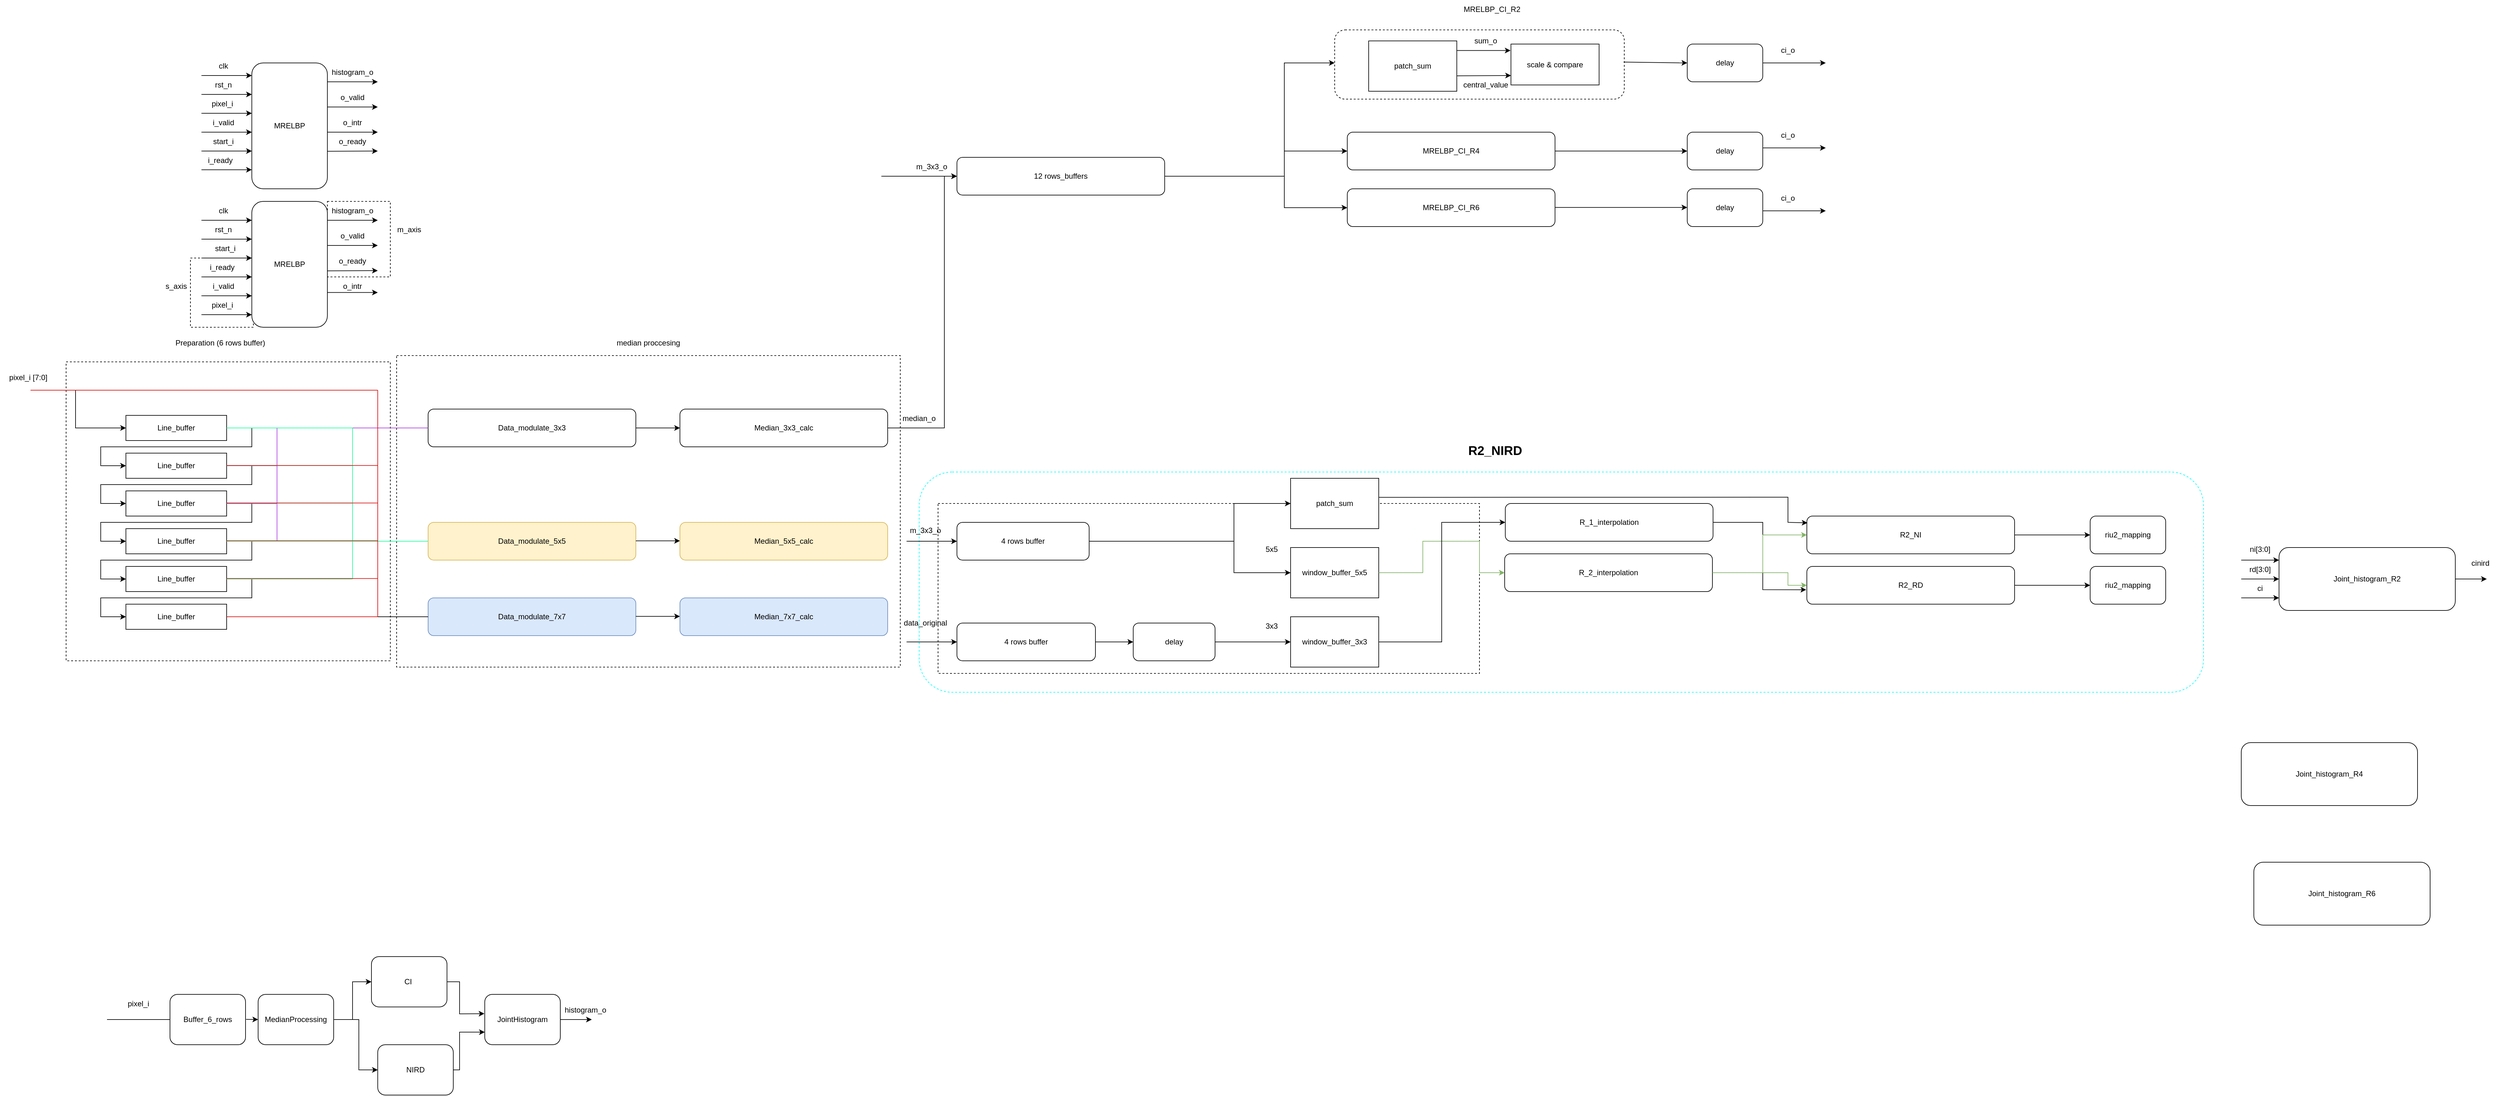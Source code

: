 <mxfile version="26.0.14">
  <diagram id="WNxnk0LURHfRbP0s7R7I" name="Page-1">
    <mxGraphModel dx="1018" dy="507" grid="1" gridSize="10" guides="1" tooltips="1" connect="1" arrows="1" fold="1" page="1" pageScale="1" pageWidth="850" pageHeight="1100" math="0" shadow="0">
      <root>
        <mxCell id="0" />
        <mxCell id="1" parent="0" />
        <mxCell id="BtKWA-indbW--M-xHnA8-30" value="" style="rounded=0;whiteSpace=wrap;html=1;dashed=1;" vertex="1" parent="1">
          <mxGeometry x="560" y="660" width="100" height="120" as="geometry" />
        </mxCell>
        <mxCell id="BtKWA-indbW--M-xHnA8-19" value="" style="rounded=0;whiteSpace=wrap;html=1;dashed=1;" vertex="1" parent="1">
          <mxGeometry x="342.5" y="750" width="100" height="110" as="geometry" />
        </mxCell>
        <mxCell id="EwlJPVRtXLIQgN6zOmv--22" value="" style="rounded=0;whiteSpace=wrap;html=1;dashed=1;" parent="1" vertex="1">
          <mxGeometry x="145" y="915" width="515" height="475" as="geometry" />
        </mxCell>
        <mxCell id="5PeDdalMylk2oU60ABK0-19" value="" style="rounded=1;whiteSpace=wrap;html=1;dashed=1;strokeColor=#00FFFF;" parent="1" vertex="1">
          <mxGeometry x="1500" y="1090" width="2040" height="350" as="geometry" />
        </mxCell>
        <mxCell id="5PeDdalMylk2oU60ABK0-16" value="" style="rounded=1;whiteSpace=wrap;html=1;dashed=1;" parent="1" vertex="1">
          <mxGeometry x="2160" y="387.5" width="460" height="110" as="geometry" />
        </mxCell>
        <mxCell id="bqpCy2kz2_XDA2Lxjg73-36" value="" style="rounded=0;whiteSpace=wrap;html=1;dashed=1;" parent="1" vertex="1">
          <mxGeometry x="1530" y="1140" width="860" height="270" as="geometry" />
        </mxCell>
        <mxCell id="xcWUs8alpo8-Jp0Hv6Uv-5" value="" style="rounded=0;whiteSpace=wrap;html=1;dashed=1;" parent="1" vertex="1">
          <mxGeometry x="670" y="905" width="800" height="495" as="geometry" />
        </mxCell>
        <mxCell id="GmcOGzXTu3tJZgcI8re--2" value="Line_buffer" style="rounded=0;whiteSpace=wrap;html=1;" parent="1" vertex="1">
          <mxGeometry x="240" y="1000" width="160" height="40" as="geometry" />
        </mxCell>
        <mxCell id="GmcOGzXTu3tJZgcI8re--3" value="Line_buffer" style="rounded=0;whiteSpace=wrap;html=1;" parent="1" vertex="1">
          <mxGeometry x="240" y="1060" width="160" height="40" as="geometry" />
        </mxCell>
        <mxCell id="GmcOGzXTu3tJZgcI8re--4" value="Line_buffer" style="rounded=0;whiteSpace=wrap;html=1;" parent="1" vertex="1">
          <mxGeometry x="240" y="1120" width="160" height="40" as="geometry" />
        </mxCell>
        <mxCell id="GmcOGzXTu3tJZgcI8re--5" value="Line_buffer" style="rounded=0;whiteSpace=wrap;html=1;" parent="1" vertex="1">
          <mxGeometry x="240" y="1180" width="160" height="40" as="geometry" />
        </mxCell>
        <mxCell id="GmcOGzXTu3tJZgcI8re--6" value="Line_buffer" style="rounded=0;whiteSpace=wrap;html=1;" parent="1" vertex="1">
          <mxGeometry x="240" y="1240" width="160" height="40" as="geometry" />
        </mxCell>
        <mxCell id="GmcOGzXTu3tJZgcI8re--7" value="Line_buffer" style="rounded=0;whiteSpace=wrap;html=1;" parent="1" vertex="1">
          <mxGeometry x="240" y="1300" width="160" height="40" as="geometry" />
        </mxCell>
        <mxCell id="GmcOGzXTu3tJZgcI8re--10" value="" style="endArrow=classic;html=1;rounded=0;entryX=0;entryY=0.5;entryDx=0;entryDy=0;" parent="1" target="GmcOGzXTu3tJZgcI8re--2" edge="1">
          <mxGeometry width="50" height="50" relative="1" as="geometry">
            <mxPoint x="160" y="960" as="sourcePoint" />
            <mxPoint x="220" y="990" as="targetPoint" />
            <Array as="points">
              <mxPoint x="160" y="1020" />
            </Array>
          </mxGeometry>
        </mxCell>
        <mxCell id="GmcOGzXTu3tJZgcI8re--11" value="" style="endArrow=classic;html=1;rounded=0;exitX=1;exitY=0.5;exitDx=0;exitDy=0;entryX=0;entryY=0.5;entryDx=0;entryDy=0;" parent="1" source="GmcOGzXTu3tJZgcI8re--2" target="GmcOGzXTu3tJZgcI8re--3" edge="1">
          <mxGeometry width="50" height="50" relative="1" as="geometry">
            <mxPoint x="400" y="1060" as="sourcePoint" />
            <mxPoint x="450" y="1010" as="targetPoint" />
            <Array as="points">
              <mxPoint x="440" y="1020" />
              <mxPoint x="440" y="1050" />
              <mxPoint x="200" y="1050" />
              <mxPoint x="200" y="1080" />
            </Array>
          </mxGeometry>
        </mxCell>
        <mxCell id="GmcOGzXTu3tJZgcI8re--12" value="" style="endArrow=classic;html=1;rounded=0;exitX=1;exitY=0.5;exitDx=0;exitDy=0;entryX=0;entryY=0.5;entryDx=0;entryDy=0;" parent="1" source="GmcOGzXTu3tJZgcI8re--3" target="GmcOGzXTu3tJZgcI8re--4" edge="1">
          <mxGeometry width="50" height="50" relative="1" as="geometry">
            <mxPoint x="400" y="1130" as="sourcePoint" />
            <mxPoint x="450" y="1080" as="targetPoint" />
            <Array as="points">
              <mxPoint x="440" y="1080" />
              <mxPoint x="440" y="1110" />
              <mxPoint x="200" y="1110" />
              <mxPoint x="200" y="1140" />
            </Array>
          </mxGeometry>
        </mxCell>
        <mxCell id="GmcOGzXTu3tJZgcI8re--13" value="" style="endArrow=classic;html=1;rounded=0;exitX=1;exitY=0.5;exitDx=0;exitDy=0;entryX=0;entryY=0.5;entryDx=0;entryDy=0;" parent="1" edge="1">
          <mxGeometry width="50" height="50" relative="1" as="geometry">
            <mxPoint x="400" y="1140" as="sourcePoint" />
            <mxPoint x="240" y="1200" as="targetPoint" />
            <Array as="points">
              <mxPoint x="440" y="1140" />
              <mxPoint x="440" y="1170" />
              <mxPoint x="200" y="1170" />
              <mxPoint x="200" y="1200" />
            </Array>
          </mxGeometry>
        </mxCell>
        <mxCell id="GmcOGzXTu3tJZgcI8re--14" value="" style="endArrow=classic;html=1;rounded=0;exitX=1;exitY=0.5;exitDx=0;exitDy=0;entryX=0;entryY=0.5;entryDx=0;entryDy=0;" parent="1" edge="1">
          <mxGeometry width="50" height="50" relative="1" as="geometry">
            <mxPoint x="400" y="1200" as="sourcePoint" />
            <mxPoint x="240" y="1260" as="targetPoint" />
            <Array as="points">
              <mxPoint x="440" y="1200" />
              <mxPoint x="440" y="1230" />
              <mxPoint x="200" y="1230" />
              <mxPoint x="200" y="1260" />
            </Array>
          </mxGeometry>
        </mxCell>
        <mxCell id="GmcOGzXTu3tJZgcI8re--15" value="" style="endArrow=classic;html=1;rounded=0;exitX=1;exitY=0.5;exitDx=0;exitDy=0;entryX=0;entryY=0.5;entryDx=0;entryDy=0;" parent="1" edge="1">
          <mxGeometry width="50" height="50" relative="1" as="geometry">
            <mxPoint x="400" y="1260" as="sourcePoint" />
            <mxPoint x="240" y="1320" as="targetPoint" />
            <Array as="points">
              <mxPoint x="440" y="1260" />
              <mxPoint x="440" y="1290" />
              <mxPoint x="200" y="1290" />
              <mxPoint x="200" y="1320" />
            </Array>
          </mxGeometry>
        </mxCell>
        <mxCell id="GmcOGzXTu3tJZgcI8re--18" value="Data_modulate_3x3" style="rounded=1;whiteSpace=wrap;html=1;" parent="1" vertex="1">
          <mxGeometry x="720" y="990" width="330" height="60" as="geometry" />
        </mxCell>
        <mxCell id="GmcOGzXTu3tJZgcI8re--19" value="Data_modulate_5x5" style="rounded=1;whiteSpace=wrap;html=1;fillColor=#fff2cc;strokeColor=#d6b656;" parent="1" vertex="1">
          <mxGeometry x="720" y="1170" width="330" height="60" as="geometry" />
        </mxCell>
        <mxCell id="GmcOGzXTu3tJZgcI8re--20" value="Data_modulate_7x7" style="rounded=1;whiteSpace=wrap;html=1;fillColor=#dae8fc;strokeColor=#6c8ebf;" parent="1" vertex="1">
          <mxGeometry x="720" y="1290" width="330" height="60" as="geometry" />
        </mxCell>
        <mxCell id="GmcOGzXTu3tJZgcI8re--43" value="" style="endArrow=none;html=1;rounded=0;entryX=0;entryY=0.5;entryDx=0;entryDy=0;exitX=1;exitY=0.5;exitDx=0;exitDy=0;fillColor=#f8cecc;strokeColor=light-dark(#ac3fde, #ededed);" parent="1" source="GmcOGzXTu3tJZgcI8re--5" target="GmcOGzXTu3tJZgcI8re--18" edge="1">
          <mxGeometry width="50" height="50" relative="1" as="geometry">
            <mxPoint x="660" y="1090" as="sourcePoint" />
            <mxPoint x="710" y="1040" as="targetPoint" />
            <Array as="points">
              <mxPoint x="480" y="1200" />
              <mxPoint x="480" y="1020" />
            </Array>
          </mxGeometry>
        </mxCell>
        <mxCell id="GmcOGzXTu3tJZgcI8re--44" value="" style="endArrow=none;html=1;rounded=0;entryX=0;entryY=0.5;entryDx=0;entryDy=0;fillColor=#f8cecc;strokeColor=light-dark(#ac3fde, #ededed);" parent="1" target="GmcOGzXTu3tJZgcI8re--18" edge="1">
          <mxGeometry width="50" height="50" relative="1" as="geometry">
            <mxPoint x="400" y="1080" as="sourcePoint" />
            <mxPoint x="580" y="1090" as="targetPoint" />
            <Array as="points">
              <mxPoint x="480" y="1080" />
              <mxPoint x="480" y="1020" />
            </Array>
          </mxGeometry>
        </mxCell>
        <mxCell id="GmcOGzXTu3tJZgcI8re--48" value="Preparation (6 rows buffer)" style="text;html=1;align=center;verticalAlign=middle;whiteSpace=wrap;rounded=0;" parent="1" vertex="1">
          <mxGeometry x="290" y="870" width="200" height="30" as="geometry" />
        </mxCell>
        <mxCell id="GmcOGzXTu3tJZgcI8re--49" value="" style="endArrow=classic;html=1;rounded=0;exitX=1;exitY=0.5;exitDx=0;exitDy=0;" parent="1" source="GmcOGzXTu3tJZgcI8re--18" edge="1">
          <mxGeometry width="50" height="50" relative="1" as="geometry">
            <mxPoint x="1130" y="1060" as="sourcePoint" />
            <mxPoint x="1120" y="1020" as="targetPoint" />
          </mxGeometry>
        </mxCell>
        <mxCell id="GmcOGzXTu3tJZgcI8re--53" value="" style="endArrow=classic;html=1;rounded=0;exitX=1;exitY=0.5;exitDx=0;exitDy=0;" parent="1" edge="1">
          <mxGeometry width="50" height="50" relative="1" as="geometry">
            <mxPoint x="1050" y="1199.41" as="sourcePoint" />
            <mxPoint x="1120" y="1199.41" as="targetPoint" />
          </mxGeometry>
        </mxCell>
        <mxCell id="GmcOGzXTu3tJZgcI8re--54" value="" style="endArrow=classic;html=1;rounded=0;exitX=1;exitY=0.5;exitDx=0;exitDy=0;" parent="1" edge="1">
          <mxGeometry width="50" height="50" relative="1" as="geometry">
            <mxPoint x="1050" y="1319.41" as="sourcePoint" />
            <mxPoint x="1120" y="1319.41" as="targetPoint" />
          </mxGeometry>
        </mxCell>
        <mxCell id="GmcOGzXTu3tJZgcI8re--56" value="Median_3x3_calc" style="rounded=1;whiteSpace=wrap;html=1;" parent="1" vertex="1">
          <mxGeometry x="1120" y="990" width="330" height="60" as="geometry" />
        </mxCell>
        <mxCell id="GmcOGzXTu3tJZgcI8re--57" value="Median_5x5_calc" style="rounded=1;whiteSpace=wrap;html=1;fillColor=#fff2cc;strokeColor=#d6b656;" parent="1" vertex="1">
          <mxGeometry x="1120" y="1170" width="330" height="60" as="geometry" />
        </mxCell>
        <mxCell id="GmcOGzXTu3tJZgcI8re--58" value="Median_7x7_calc" style="rounded=1;whiteSpace=wrap;html=1;fillColor=#dae8fc;strokeColor=#6c8ebf;" parent="1" vertex="1">
          <mxGeometry x="1120" y="1290" width="330" height="60" as="geometry" />
        </mxCell>
        <mxCell id="GmcOGzXTu3tJZgcI8re--84" value="median_o" style="text;html=1;align=center;verticalAlign=middle;whiteSpace=wrap;rounded=0;" parent="1" vertex="1">
          <mxGeometry x="1470" y="990" width="60" height="30" as="geometry" />
        </mxCell>
        <mxCell id="xcWUs8alpo8-Jp0Hv6Uv-1" value="4 rows buffer" style="rounded=1;whiteSpace=wrap;html=1;" parent="1" vertex="1">
          <mxGeometry x="1560" y="1170" width="210" height="60" as="geometry" />
        </mxCell>
        <mxCell id="xcWUs8alpo8-Jp0Hv6Uv-7" value="median proccesing" style="text;html=1;align=center;verticalAlign=middle;whiteSpace=wrap;rounded=0;" parent="1" vertex="1">
          <mxGeometry x="970" y="870" width="200" height="30" as="geometry" />
        </mxCell>
        <mxCell id="cKaFTFPh17Z6DULblfAX-4" value="12 rows_buffers" style="rounded=1;whiteSpace=wrap;html=1;" parent="1" vertex="1">
          <mxGeometry x="1560" y="590" width="330" height="60" as="geometry" />
        </mxCell>
        <mxCell id="cKaFTFPh17Z6DULblfAX-6" value="" style="endArrow=classic;html=1;rounded=0;exitX=1;exitY=0.5;exitDx=0;exitDy=0;entryX=0;entryY=0.5;entryDx=0;entryDy=0;" parent="1" source="GmcOGzXTu3tJZgcI8re--56" target="cKaFTFPh17Z6DULblfAX-4" edge="1">
          <mxGeometry width="50" height="50" relative="1" as="geometry">
            <mxPoint x="1650" y="1070" as="sourcePoint" />
            <mxPoint x="1540" y="620" as="targetPoint" />
            <Array as="points">
              <mxPoint x="1540" y="1020" />
              <mxPoint x="1540" y="940" />
              <mxPoint x="1540" y="620" />
            </Array>
          </mxGeometry>
        </mxCell>
        <mxCell id="cKaFTFPh17Z6DULblfAX-10" value="MRELBP_CI_R4" style="rounded=1;whiteSpace=wrap;html=1;" parent="1" vertex="1">
          <mxGeometry x="2180" y="550" width="330" height="60" as="geometry" />
        </mxCell>
        <mxCell id="cKaFTFPh17Z6DULblfAX-11" value="MRELBP_CI_R6" style="rounded=1;whiteSpace=wrap;html=1;" parent="1" vertex="1">
          <mxGeometry x="2180" y="640" width="330" height="60" as="geometry" />
        </mxCell>
        <mxCell id="oXViZq4bpHaVGdFtksc9-5" value="pixel_i [7:0]" style="text;html=1;align=center;verticalAlign=middle;whiteSpace=wrap;rounded=0;" parent="1" vertex="1">
          <mxGeometry x="40" y="925" width="90" height="30" as="geometry" />
        </mxCell>
        <mxCell id="oXViZq4bpHaVGdFtksc9-35" value="" style="endArrow=classic;html=1;rounded=0;exitX=1;exitY=0.5;exitDx=0;exitDy=0;entryX=0;entryY=0.5;entryDx=0;entryDy=0;" parent="1" source="xcWUs8alpo8-Jp0Hv6Uv-1" target="ZLRa4HKCprrnMZRO4Hse-8" edge="1">
          <mxGeometry width="50" height="50" relative="1" as="geometry">
            <mxPoint x="2260" y="1140" as="sourcePoint" />
            <mxPoint x="2021" y="1200" as="targetPoint" />
            <Array as="points">
              <mxPoint x="2000" y="1200" />
              <mxPoint x="2000" y="1140" />
            </Array>
          </mxGeometry>
        </mxCell>
        <mxCell id="oXViZq4bpHaVGdFtksc9-40" value="R_1_interpolation" style="rounded=1;whiteSpace=wrap;html=1;" parent="1" vertex="1">
          <mxGeometry x="2431" y="1140" width="330" height="60" as="geometry" />
        </mxCell>
        <mxCell id="oXViZq4bpHaVGdFtksc9-41" value="R_2_interpolation" style="rounded=1;whiteSpace=wrap;html=1;" parent="1" vertex="1">
          <mxGeometry x="2430" y="1220" width="330" height="60" as="geometry" />
        </mxCell>
        <mxCell id="oXViZq4bpHaVGdFtksc9-43" value="" style="endArrow=classic;html=1;rounded=0;entryX=0;entryY=0.5;entryDx=0;entryDy=0;fillColor=#d5e8d4;strokeColor=#82b366;" parent="1" target="oXViZq4bpHaVGdFtksc9-41" edge="1">
          <mxGeometry width="50" height="50" relative="1" as="geometry">
            <mxPoint x="2350" y="1200" as="sourcePoint" />
            <mxPoint x="2420" y="1170" as="targetPoint" />
            <Array as="points">
              <mxPoint x="2390" y="1200" />
              <mxPoint x="2390" y="1250" />
            </Array>
          </mxGeometry>
        </mxCell>
        <mxCell id="oXViZq4bpHaVGdFtksc9-57" value="R2_NI" style="rounded=1;whiteSpace=wrap;html=1;" parent="1" vertex="1">
          <mxGeometry x="2910" y="1160" width="330" height="60" as="geometry" />
        </mxCell>
        <mxCell id="oXViZq4bpHaVGdFtksc9-59" value="R2_RD" style="rounded=1;whiteSpace=wrap;html=1;" parent="1" vertex="1">
          <mxGeometry x="2910" y="1240" width="330" height="60" as="geometry" />
        </mxCell>
        <mxCell id="oXViZq4bpHaVGdFtksc9-60" value="" style="endArrow=classic;html=1;rounded=0;entryX=-0.003;entryY=0.618;entryDx=0;entryDy=0;exitX=1;exitY=0.5;exitDx=0;exitDy=0;entryPerimeter=0;" parent="1" source="oXViZq4bpHaVGdFtksc9-40" target="oXViZq4bpHaVGdFtksc9-59" edge="1">
          <mxGeometry width="50" height="50" relative="1" as="geometry">
            <mxPoint x="2720" y="1270" as="sourcePoint" />
            <mxPoint x="2770" y="1220" as="targetPoint" />
            <Array as="points">
              <mxPoint x="2840" y="1170" />
              <mxPoint x="2840" y="1277" />
            </Array>
          </mxGeometry>
        </mxCell>
        <mxCell id="oXViZq4bpHaVGdFtksc9-61" value="" style="endArrow=classic;html=1;rounded=0;exitX=1;exitY=0.5;exitDx=0;exitDy=0;entryX=0;entryY=0.5;entryDx=0;entryDy=0;fillColor=#d5e8d4;strokeColor=#82b366;" parent="1" source="oXViZq4bpHaVGdFtksc9-41" target="oXViZq4bpHaVGdFtksc9-57" edge="1">
          <mxGeometry width="50" height="50" relative="1" as="geometry">
            <mxPoint x="2820" y="1250" as="sourcePoint" />
            <mxPoint x="2870" y="1200" as="targetPoint" />
            <Array as="points">
              <mxPoint x="2840" y="1250" />
              <mxPoint x="2840" y="1190" />
            </Array>
          </mxGeometry>
        </mxCell>
        <mxCell id="oXViZq4bpHaVGdFtksc9-62" value="" style="endArrow=classic;html=1;rounded=0;exitX=1;exitY=0.5;exitDx=0;exitDy=0;entryX=0;entryY=0.5;entryDx=0;entryDy=0;fillColor=#d5e8d4;strokeColor=#82b366;" parent="1" source="oXViZq4bpHaVGdFtksc9-41" target="oXViZq4bpHaVGdFtksc9-59" edge="1">
          <mxGeometry width="50" height="50" relative="1" as="geometry">
            <mxPoint x="2770" y="1270" as="sourcePoint" />
            <mxPoint x="2820" y="1220" as="targetPoint" />
            <Array as="points">
              <mxPoint x="2880" y="1250" />
              <mxPoint x="2880" y="1270" />
            </Array>
          </mxGeometry>
        </mxCell>
        <mxCell id="rOETTQN8WzMRFd6ri6b8-1" value="MRELBP" style="rounded=1;whiteSpace=wrap;html=1;" parent="1" vertex="1">
          <mxGeometry x="440" y="440" width="120" height="200" as="geometry" />
        </mxCell>
        <mxCell id="rOETTQN8WzMRFd6ri6b8-2" value="" style="endArrow=classic;html=1;rounded=0;" parent="1" edge="1">
          <mxGeometry width="50" height="50" relative="1" as="geometry">
            <mxPoint x="360" y="460" as="sourcePoint" />
            <mxPoint x="440" y="460" as="targetPoint" />
          </mxGeometry>
        </mxCell>
        <mxCell id="rOETTQN8WzMRFd6ri6b8-4" value="clk" style="text;html=1;align=center;verticalAlign=middle;whiteSpace=wrap;rounded=0;" parent="1" vertex="1">
          <mxGeometry x="365" y="430" width="60" height="30" as="geometry" />
        </mxCell>
        <mxCell id="rOETTQN8WzMRFd6ri6b8-5" value="" style="endArrow=classic;html=1;rounded=0;entryX=0.004;entryY=0.172;entryDx=0;entryDy=0;entryPerimeter=0;" parent="1" edge="1">
          <mxGeometry width="50" height="50" relative="1" as="geometry">
            <mxPoint x="360" y="490" as="sourcePoint" />
            <mxPoint x="440" y="490" as="targetPoint" />
          </mxGeometry>
        </mxCell>
        <mxCell id="rOETTQN8WzMRFd6ri6b8-6" value="rst_n" style="text;html=1;align=center;verticalAlign=middle;whiteSpace=wrap;rounded=0;" parent="1" vertex="1">
          <mxGeometry x="365" y="460" width="60" height="30" as="geometry" />
        </mxCell>
        <mxCell id="rOETTQN8WzMRFd6ri6b8-8" value="" style="endArrow=classic;html=1;rounded=0;entryX=0.004;entryY=0.172;entryDx=0;entryDy=0;entryPerimeter=0;" parent="1" edge="1">
          <mxGeometry width="50" height="50" relative="1" as="geometry">
            <mxPoint x="360" y="520" as="sourcePoint" />
            <mxPoint x="440" y="520" as="targetPoint" />
          </mxGeometry>
        </mxCell>
        <mxCell id="rOETTQN8WzMRFd6ri6b8-9" value="pixel_i&amp;nbsp;" style="text;html=1;align=center;verticalAlign=middle;whiteSpace=wrap;rounded=0;" parent="1" vertex="1">
          <mxGeometry x="365" y="490" width="60" height="30" as="geometry" />
        </mxCell>
        <mxCell id="rOETTQN8WzMRFd6ri6b8-10" value="" style="endArrow=classic;html=1;rounded=0;entryX=0.004;entryY=0.172;entryDx=0;entryDy=0;entryPerimeter=0;" parent="1" edge="1">
          <mxGeometry width="50" height="50" relative="1" as="geometry">
            <mxPoint x="360" y="550" as="sourcePoint" />
            <mxPoint x="440" y="550" as="targetPoint" />
          </mxGeometry>
        </mxCell>
        <mxCell id="rOETTQN8WzMRFd6ri6b8-11" value="i_valid" style="text;html=1;align=center;verticalAlign=middle;whiteSpace=wrap;rounded=0;" parent="1" vertex="1">
          <mxGeometry x="365" y="520" width="60" height="30" as="geometry" />
        </mxCell>
        <mxCell id="rOETTQN8WzMRFd6ri6b8-12" value="" style="endArrow=classic;html=1;rounded=0;" parent="1" edge="1">
          <mxGeometry width="50" height="50" relative="1" as="geometry">
            <mxPoint x="560" y="470" as="sourcePoint" />
            <mxPoint x="640" y="470" as="targetPoint" />
          </mxGeometry>
        </mxCell>
        <mxCell id="rOETTQN8WzMRFd6ri6b8-14" value="" style="endArrow=classic;html=1;rounded=0;entryX=0.004;entryY=0.172;entryDx=0;entryDy=0;entryPerimeter=0;" parent="1" edge="1">
          <mxGeometry width="50" height="50" relative="1" as="geometry">
            <mxPoint x="560" y="510" as="sourcePoint" />
            <mxPoint x="640" y="510" as="targetPoint" />
          </mxGeometry>
        </mxCell>
        <mxCell id="rOETTQN8WzMRFd6ri6b8-16" value="" style="endArrow=classic;html=1;rounded=0;entryX=0.004;entryY=0.172;entryDx=0;entryDy=0;entryPerimeter=0;" parent="1" edge="1">
          <mxGeometry width="50" height="50" relative="1" as="geometry">
            <mxPoint x="560" y="550" as="sourcePoint" />
            <mxPoint x="640" y="550" as="targetPoint" />
          </mxGeometry>
        </mxCell>
        <mxCell id="ZLRa4HKCprrnMZRO4Hse-2" value="patch_sum" style="rounded=0;whiteSpace=wrap;html=1;" parent="1" vertex="1">
          <mxGeometry x="2214" y="405" width="140" height="80" as="geometry" />
        </mxCell>
        <mxCell id="ZLRa4HKCprrnMZRO4Hse-7" value="MRELBP_CI_R2" style="text;html=1;align=center;verticalAlign=middle;whiteSpace=wrap;rounded=0;" parent="1" vertex="1">
          <mxGeometry x="2380" y="340" width="60" height="30" as="geometry" />
        </mxCell>
        <mxCell id="ZLRa4HKCprrnMZRO4Hse-8" value="patch_sum" style="rounded=0;whiteSpace=wrap;html=1;" parent="1" vertex="1">
          <mxGeometry x="2090" y="1100" width="140" height="80" as="geometry" />
        </mxCell>
        <mxCell id="ZLRa4HKCprrnMZRO4Hse-10" value="window_buffer_5x5" style="rounded=0;whiteSpace=wrap;html=1;" parent="1" vertex="1">
          <mxGeometry x="2090" y="1210" width="140" height="80" as="geometry" />
        </mxCell>
        <mxCell id="ZLRa4HKCprrnMZRO4Hse-11" value="" style="endArrow=classic;html=1;rounded=0;exitX=1;exitY=0.5;exitDx=0;exitDy=0;entryX=0;entryY=0.5;entryDx=0;entryDy=0;" parent="1" source="xcWUs8alpo8-Jp0Hv6Uv-1" target="ZLRa4HKCprrnMZRO4Hse-10" edge="1">
          <mxGeometry width="50" height="50" relative="1" as="geometry">
            <mxPoint x="2360" y="1090" as="sourcePoint" />
            <mxPoint x="2410" y="1040" as="targetPoint" />
            <Array as="points">
              <mxPoint x="2000" y="1200" />
              <mxPoint x="2000" y="1250" />
            </Array>
          </mxGeometry>
        </mxCell>
        <mxCell id="ZLRa4HKCprrnMZRO4Hse-14" value="" style="endArrow=none;html=1;rounded=0;exitX=1;exitY=0.5;exitDx=0;exitDy=0;fillColor=#d5e8d4;strokeColor=#82b366;" parent="1" source="ZLRa4HKCprrnMZRO4Hse-10" edge="1">
          <mxGeometry width="50" height="50" relative="1" as="geometry">
            <mxPoint x="2360" y="1090" as="sourcePoint" />
            <mxPoint x="2350" y="1200" as="targetPoint" />
            <Array as="points">
              <mxPoint x="2300" y="1250" />
              <mxPoint x="2300" y="1200" />
            </Array>
          </mxGeometry>
        </mxCell>
        <mxCell id="ZLRa4HKCprrnMZRO4Hse-15" value="5x5" style="text;html=1;align=center;verticalAlign=middle;whiteSpace=wrap;rounded=0;" parent="1" vertex="1">
          <mxGeometry x="2030" y="1197.5" width="60" height="30" as="geometry" />
        </mxCell>
        <mxCell id="ZLRa4HKCprrnMZRO4Hse-19" value="" style="endArrow=classic;html=1;rounded=0;exitX=1.004;exitY=0.378;exitDx=0;exitDy=0;entryX=0.003;entryY=0.18;entryDx=0;entryDy=0;entryPerimeter=0;exitPerimeter=0;" parent="1" source="ZLRa4HKCprrnMZRO4Hse-8" target="oXViZq4bpHaVGdFtksc9-57" edge="1">
          <mxGeometry width="50" height="50" relative="1" as="geometry">
            <mxPoint x="2240" y="1170" as="sourcePoint" />
            <mxPoint x="2290" y="1120" as="targetPoint" />
            <Array as="points">
              <mxPoint x="2880" y="1130" />
              <mxPoint x="2880" y="1170" />
            </Array>
          </mxGeometry>
        </mxCell>
        <mxCell id="TUOsZl-QKD-2IEsBlg0L-3" value="4 rows buffer" style="rounded=1;whiteSpace=wrap;html=1;" parent="1" vertex="1">
          <mxGeometry x="1560" y="1330" width="220" height="60" as="geometry" />
        </mxCell>
        <mxCell id="TUOsZl-QKD-2IEsBlg0L-4" value="delay" style="rounded=1;whiteSpace=wrap;html=1;" parent="1" vertex="1">
          <mxGeometry x="1840" y="1330" width="130" height="60" as="geometry" />
        </mxCell>
        <mxCell id="TUOsZl-QKD-2IEsBlg0L-5" value="" style="endArrow=classic;html=1;rounded=0;entryX=0;entryY=0.5;entryDx=0;entryDy=0;exitX=1;exitY=0.5;exitDx=0;exitDy=0;" parent="1" source="TUOsZl-QKD-2IEsBlg0L-3" target="TUOsZl-QKD-2IEsBlg0L-4" edge="1">
          <mxGeometry width="50" height="50" relative="1" as="geometry">
            <mxPoint x="1780" y="1410" as="sourcePoint" />
            <mxPoint x="1830" y="1360" as="targetPoint" />
          </mxGeometry>
        </mxCell>
        <mxCell id="TUOsZl-QKD-2IEsBlg0L-6" value="window_buffer_3x3" style="rounded=0;whiteSpace=wrap;html=1;" parent="1" vertex="1">
          <mxGeometry x="2090" y="1320" width="140" height="80" as="geometry" />
        </mxCell>
        <mxCell id="TUOsZl-QKD-2IEsBlg0L-7" value="" style="endArrow=classic;html=1;rounded=0;exitX=1;exitY=0.5;exitDx=0;exitDy=0;entryX=0;entryY=0.5;entryDx=0;entryDy=0;" parent="1" source="TUOsZl-QKD-2IEsBlg0L-4" target="TUOsZl-QKD-2IEsBlg0L-6" edge="1">
          <mxGeometry width="50" height="50" relative="1" as="geometry">
            <mxPoint x="1970" y="1425" as="sourcePoint" />
            <mxPoint x="2020" y="1375" as="targetPoint" />
          </mxGeometry>
        </mxCell>
        <mxCell id="TUOsZl-QKD-2IEsBlg0L-8" value="" style="endArrow=classic;html=1;rounded=0;exitX=1;exitY=0.5;exitDx=0;exitDy=0;entryX=0;entryY=0.5;entryDx=0;entryDy=0;" parent="1" source="TUOsZl-QKD-2IEsBlg0L-6" target="oXViZq4bpHaVGdFtksc9-40" edge="1">
          <mxGeometry width="50" height="50" relative="1" as="geometry">
            <mxPoint x="2290" y="1385" as="sourcePoint" />
            <mxPoint x="2340" y="1335" as="targetPoint" />
            <Array as="points">
              <mxPoint x="2330" y="1360" />
              <mxPoint x="2330" y="1170" />
            </Array>
          </mxGeometry>
        </mxCell>
        <mxCell id="bqpCy2kz2_XDA2Lxjg73-1" value="3x3" style="text;html=1;align=center;verticalAlign=middle;whiteSpace=wrap;rounded=0;" parent="1" vertex="1">
          <mxGeometry x="2030" y="1320" width="60" height="30" as="geometry" />
        </mxCell>
        <mxCell id="oYHVJnOS4saPGdLuuCbE-1" value="Joint_histogram_R2" style="rounded=1;whiteSpace=wrap;html=1;" parent="1" vertex="1">
          <mxGeometry x="3660" y="1210" width="280" height="100" as="geometry" />
        </mxCell>
        <mxCell id="oYHVJnOS4saPGdLuuCbE-5" value="Joint_histogram_R4" style="rounded=1;whiteSpace=wrap;html=1;" parent="1" vertex="1">
          <mxGeometry x="3600" y="1520" width="280" height="100" as="geometry" />
        </mxCell>
        <mxCell id="oYHVJnOS4saPGdLuuCbE-6" value="Joint_histogram_R6" style="rounded=1;whiteSpace=wrap;html=1;" parent="1" vertex="1">
          <mxGeometry x="3620" y="1710" width="280" height="100" as="geometry" />
        </mxCell>
        <mxCell id="oYHVJnOS4saPGdLuuCbE-8" value="riu2_mapping" style="rounded=1;whiteSpace=wrap;html=1;" parent="1" vertex="1">
          <mxGeometry x="3360" y="1160" width="120" height="60" as="geometry" />
        </mxCell>
        <mxCell id="oYHVJnOS4saPGdLuuCbE-9" value="" style="endArrow=classic;html=1;rounded=0;exitX=1;exitY=0.5;exitDx=0;exitDy=0;entryX=0;entryY=0.5;entryDx=0;entryDy=0;" parent="1" source="oXViZq4bpHaVGdFtksc9-57" target="oYHVJnOS4saPGdLuuCbE-8" edge="1">
          <mxGeometry width="50" height="50" relative="1" as="geometry">
            <mxPoint x="3560" y="1200" as="sourcePoint" />
            <mxPoint x="3610" y="1150" as="targetPoint" />
          </mxGeometry>
        </mxCell>
        <mxCell id="oYHVJnOS4saPGdLuuCbE-10" value="riu2_mapping" style="rounded=1;whiteSpace=wrap;html=1;" parent="1" vertex="1">
          <mxGeometry x="3360" y="1240" width="120" height="60" as="geometry" />
        </mxCell>
        <mxCell id="oYHVJnOS4saPGdLuuCbE-11" value="" style="endArrow=classic;html=1;rounded=0;exitX=1;exitY=0.5;exitDx=0;exitDy=0;" parent="1" source="oXViZq4bpHaVGdFtksc9-59" target="oYHVJnOS4saPGdLuuCbE-10" edge="1">
          <mxGeometry width="50" height="50" relative="1" as="geometry">
            <mxPoint x="3560" y="1200" as="sourcePoint" />
            <mxPoint x="3610" y="1150" as="targetPoint" />
          </mxGeometry>
        </mxCell>
        <mxCell id="oYHVJnOS4saPGdLuuCbE-12" value="" style="endArrow=classic;html=1;rounded=0;exitX=1;exitY=0.5;exitDx=0;exitDy=0;" parent="1" source="oYHVJnOS4saPGdLuuCbE-1" edge="1">
          <mxGeometry width="50" height="50" relative="1" as="geometry">
            <mxPoint x="4190" y="895" as="sourcePoint" />
            <mxPoint x="3990" y="1260" as="targetPoint" />
          </mxGeometry>
        </mxCell>
        <mxCell id="oYHVJnOS4saPGdLuuCbE-13" value="cinird" style="text;html=1;align=center;verticalAlign=middle;whiteSpace=wrap;rounded=0;" parent="1" vertex="1">
          <mxGeometry x="3950" y="1220" width="60" height="30" as="geometry" />
        </mxCell>
        <mxCell id="5PeDdalMylk2oU60ABK0-1" value="histogram_o" style="text;html=1;align=center;verticalAlign=middle;whiteSpace=wrap;rounded=0;" parent="1" vertex="1">
          <mxGeometry x="570" y="440" width="60" height="30" as="geometry" />
        </mxCell>
        <mxCell id="5PeDdalMylk2oU60ABK0-4" value="o_valid" style="text;html=1;align=center;verticalAlign=middle;whiteSpace=wrap;rounded=0;" parent="1" vertex="1">
          <mxGeometry x="570" y="480" width="60" height="30" as="geometry" />
        </mxCell>
        <mxCell id="5PeDdalMylk2oU60ABK0-5" value="o_intr" style="text;html=1;align=center;verticalAlign=middle;whiteSpace=wrap;rounded=0;" parent="1" vertex="1">
          <mxGeometry x="570" y="520" width="60" height="30" as="geometry" />
        </mxCell>
        <mxCell id="5PeDdalMylk2oU60ABK0-7" value="" style="endArrow=classic;html=1;rounded=0;exitX=1;exitY=0.5;exitDx=0;exitDy=0;entryX=0;entryY=0.477;entryDx=0;entryDy=0;entryPerimeter=0;" parent="1" source="cKaFTFPh17Z6DULblfAX-4" target="5PeDdalMylk2oU60ABK0-16" edge="1">
          <mxGeometry width="50" height="50" relative="1" as="geometry">
            <mxPoint x="2050" y="670" as="sourcePoint" />
            <mxPoint x="2360" y="450" as="targetPoint" />
            <Array as="points">
              <mxPoint x="2080" y="620" />
              <mxPoint x="2080" y="440" />
            </Array>
          </mxGeometry>
        </mxCell>
        <mxCell id="5PeDdalMylk2oU60ABK0-10" value="" style="endArrow=classic;html=1;rounded=0;entryX=-0.005;entryY=0.158;entryDx=0;entryDy=0;exitX=0.996;exitY=0.19;exitDx=0;exitDy=0;exitPerimeter=0;entryPerimeter=0;" parent="1" source="ZLRa4HKCprrnMZRO4Hse-2" target="5PeDdalMylk2oU60ABK0-14" edge="1">
          <mxGeometry width="50" height="50" relative="1" as="geometry">
            <mxPoint x="2360" y="420" as="sourcePoint" />
            <mxPoint x="2390" y="420" as="targetPoint" />
          </mxGeometry>
        </mxCell>
        <mxCell id="5PeDdalMylk2oU60ABK0-12" value="" style="endArrow=classic;html=1;rounded=0;exitX=0.999;exitY=0.693;exitDx=0;exitDy=0;exitPerimeter=0;" parent="1" source="ZLRa4HKCprrnMZRO4Hse-2" edge="1">
          <mxGeometry width="50" height="50" relative="1" as="geometry">
            <mxPoint x="2354" y="460" as="sourcePoint" />
            <mxPoint x="2440" y="460" as="targetPoint" />
          </mxGeometry>
        </mxCell>
        <mxCell id="5PeDdalMylk2oU60ABK0-13" value="central_value" style="text;html=1;align=center;verticalAlign=middle;whiteSpace=wrap;rounded=0;" parent="1" vertex="1">
          <mxGeometry x="2370" y="460" width="60" height="30" as="geometry" />
        </mxCell>
        <mxCell id="5PeDdalMylk2oU60ABK0-14" value="scale &amp;amp; compare" style="rounded=0;whiteSpace=wrap;html=1;" parent="1" vertex="1">
          <mxGeometry x="2440" y="410" width="140" height="65" as="geometry" />
        </mxCell>
        <mxCell id="5PeDdalMylk2oU60ABK0-15" value="sum_o" style="text;html=1;align=center;verticalAlign=middle;whiteSpace=wrap;rounded=0;" parent="1" vertex="1">
          <mxGeometry x="2370" y="390" width="60" height="30" as="geometry" />
        </mxCell>
        <mxCell id="5PeDdalMylk2oU60ABK0-17" value="" style="endArrow=classic;html=1;rounded=0;exitX=1;exitY=0.5;exitDx=0;exitDy=0;entryX=0;entryY=0.5;entryDx=0;entryDy=0;" parent="1" source="cKaFTFPh17Z6DULblfAX-4" target="cKaFTFPh17Z6DULblfAX-10" edge="1">
          <mxGeometry width="50" height="50" relative="1" as="geometry">
            <mxPoint x="2220" y="680" as="sourcePoint" />
            <mxPoint x="2270" y="630" as="targetPoint" />
            <Array as="points">
              <mxPoint x="2080" y="620" />
              <mxPoint x="2080" y="580" />
            </Array>
          </mxGeometry>
        </mxCell>
        <mxCell id="5PeDdalMylk2oU60ABK0-18" value="" style="endArrow=classic;html=1;rounded=0;exitX=1;exitY=0.5;exitDx=0;exitDy=0;entryX=0;entryY=0.5;entryDx=0;entryDy=0;" parent="1" source="cKaFTFPh17Z6DULblfAX-4" target="cKaFTFPh17Z6DULblfAX-11" edge="1">
          <mxGeometry width="50" height="50" relative="1" as="geometry">
            <mxPoint x="2220" y="680" as="sourcePoint" />
            <mxPoint x="2270" y="630" as="targetPoint" />
            <Array as="points">
              <mxPoint x="2080" y="620" />
              <mxPoint x="2080" y="670" />
            </Array>
          </mxGeometry>
        </mxCell>
        <mxCell id="5PeDdalMylk2oU60ABK0-21" value="&lt;font style=&quot;font-size: 20px;&quot;&gt;R2_NIRD&lt;/font&gt;" style="text;html=1;align=center;verticalAlign=middle;whiteSpace=wrap;rounded=0;fontStyle=1" parent="1" vertex="1">
          <mxGeometry x="2180" y="1040" width="470" height="30" as="geometry" />
        </mxCell>
        <mxCell id="5PeDdalMylk2oU60ABK0-24" value="" style="endArrow=classic;html=1;rounded=0;entryX=0;entryY=0.5;entryDx=0;entryDy=0;" parent="1" target="oYHVJnOS4saPGdLuuCbE-1" edge="1">
          <mxGeometry width="50" height="50" relative="1" as="geometry">
            <mxPoint x="3600" y="1260" as="sourcePoint" />
            <mxPoint x="3670" y="1320" as="targetPoint" />
          </mxGeometry>
        </mxCell>
        <mxCell id="5PeDdalMylk2oU60ABK0-25" value="" style="endArrow=classic;html=1;rounded=0;" parent="1" edge="1">
          <mxGeometry width="50" height="50" relative="1" as="geometry">
            <mxPoint x="210" y="1960" as="sourcePoint" />
            <mxPoint x="320" y="1960" as="targetPoint" />
          </mxGeometry>
        </mxCell>
        <mxCell id="5PeDdalMylk2oU60ABK0-26" value="pixel_i" style="text;html=1;align=center;verticalAlign=middle;whiteSpace=wrap;rounded=0;" parent="1" vertex="1">
          <mxGeometry x="230" y="1920" width="60" height="30" as="geometry" />
        </mxCell>
        <mxCell id="5PeDdalMylk2oU60ABK0-28" value="" style="endArrow=classic;html=1;rounded=0;exitX=1.008;exitY=0.452;exitDx=0;exitDy=0;exitPerimeter=0;" parent="1" edge="1">
          <mxGeometry width="50" height="50" relative="1" as="geometry">
            <mxPoint x="430.88" y="1959.72" as="sourcePoint" />
            <mxPoint x="450" y="1960" as="targetPoint" />
          </mxGeometry>
        </mxCell>
        <mxCell id="5PeDdalMylk2oU60ABK0-30" value="Buffer_6_rows" style="rounded=1;whiteSpace=wrap;html=1;" parent="1" vertex="1">
          <mxGeometry x="310" y="1920" width="120" height="80" as="geometry" />
        </mxCell>
        <mxCell id="5PeDdalMylk2oU60ABK0-31" value="MedianProcessing" style="rounded=1;whiteSpace=wrap;html=1;" parent="1" vertex="1">
          <mxGeometry x="450" y="1920" width="120" height="80" as="geometry" />
        </mxCell>
        <mxCell id="5PeDdalMylk2oU60ABK0-32" value="" style="endArrow=classic;html=1;rounded=0;exitX=1;exitY=0.5;exitDx=0;exitDy=0;" parent="1" source="5PeDdalMylk2oU60ABK0-31" edge="1">
          <mxGeometry width="50" height="50" relative="1" as="geometry">
            <mxPoint x="610" y="2000" as="sourcePoint" />
            <mxPoint x="630" y="1900" as="targetPoint" />
            <Array as="points">
              <mxPoint x="600" y="1960" />
              <mxPoint x="600" y="1900" />
            </Array>
          </mxGeometry>
        </mxCell>
        <mxCell id="5PeDdalMylk2oU60ABK0-33" value="CI&amp;nbsp;" style="rounded=1;whiteSpace=wrap;html=1;" parent="1" vertex="1">
          <mxGeometry x="630" y="1860" width="120" height="80" as="geometry" />
        </mxCell>
        <mxCell id="5PeDdalMylk2oU60ABK0-34" value="NIRD" style="rounded=1;whiteSpace=wrap;html=1;" parent="1" vertex="1">
          <mxGeometry x="640" y="2000" width="120" height="80" as="geometry" />
        </mxCell>
        <mxCell id="5PeDdalMylk2oU60ABK0-35" value="" style="endArrow=classic;html=1;rounded=0;exitX=1;exitY=0.5;exitDx=0;exitDy=0;entryX=0;entryY=0.5;entryDx=0;entryDy=0;" parent="1" source="5PeDdalMylk2oU60ABK0-31" target="5PeDdalMylk2oU60ABK0-34" edge="1">
          <mxGeometry width="50" height="50" relative="1" as="geometry">
            <mxPoint x="650" y="2010" as="sourcePoint" />
            <mxPoint x="700" y="1960" as="targetPoint" />
            <Array as="points">
              <mxPoint x="610" y="1960" />
              <mxPoint x="610" y="2040" />
            </Array>
          </mxGeometry>
        </mxCell>
        <mxCell id="5PeDdalMylk2oU60ABK0-36" value="JointHistogram" style="rounded=1;whiteSpace=wrap;html=1;" parent="1" vertex="1">
          <mxGeometry x="810" y="1920" width="120" height="80" as="geometry" />
        </mxCell>
        <mxCell id="5PeDdalMylk2oU60ABK0-37" value="" style="endArrow=classic;html=1;rounded=0;exitX=1;exitY=0.5;exitDx=0;exitDy=0;entryX=-0.005;entryY=0.383;entryDx=0;entryDy=0;entryPerimeter=0;" parent="1" source="5PeDdalMylk2oU60ABK0-33" target="5PeDdalMylk2oU60ABK0-36" edge="1">
          <mxGeometry width="50" height="50" relative="1" as="geometry">
            <mxPoint x="770" y="1900" as="sourcePoint" />
            <mxPoint x="820" y="1850" as="targetPoint" />
            <Array as="points">
              <mxPoint x="770" y="1900" />
              <mxPoint x="770" y="1951" />
            </Array>
          </mxGeometry>
        </mxCell>
        <mxCell id="5PeDdalMylk2oU60ABK0-38" value="" style="endArrow=classic;html=1;rounded=0;exitX=1;exitY=0.5;exitDx=0;exitDy=0;entryX=0;entryY=0.75;entryDx=0;entryDy=0;" parent="1" source="5PeDdalMylk2oU60ABK0-34" target="5PeDdalMylk2oU60ABK0-36" edge="1">
          <mxGeometry width="50" height="50" relative="1" as="geometry">
            <mxPoint x="790" y="2060" as="sourcePoint" />
            <mxPoint x="840" y="2010" as="targetPoint" />
            <Array as="points">
              <mxPoint x="770" y="2040" />
              <mxPoint x="770" y="1980" />
            </Array>
          </mxGeometry>
        </mxCell>
        <mxCell id="5PeDdalMylk2oU60ABK0-39" value="" style="endArrow=classic;html=1;rounded=0;exitX=1;exitY=0.5;exitDx=0;exitDy=0;" parent="1" source="5PeDdalMylk2oU60ABK0-36" edge="1">
          <mxGeometry width="50" height="50" relative="1" as="geometry">
            <mxPoint x="960" y="1980" as="sourcePoint" />
            <mxPoint x="980" y="1960" as="targetPoint" />
          </mxGeometry>
        </mxCell>
        <mxCell id="5PeDdalMylk2oU60ABK0-40" value="histogram_o" style="text;html=1;align=center;verticalAlign=middle;whiteSpace=wrap;rounded=0;" parent="1" vertex="1">
          <mxGeometry x="940" y="1930" width="60" height="30" as="geometry" />
        </mxCell>
        <mxCell id="5PeDdalMylk2oU60ABK0-41" value="" style="endArrow=classic;html=1;rounded=0;exitX=0.998;exitY=0.465;exitDx=0;exitDy=0;exitPerimeter=0;" parent="1" source="5PeDdalMylk2oU60ABK0-16" edge="1">
          <mxGeometry width="50" height="50" relative="1" as="geometry">
            <mxPoint x="2790" y="520" as="sourcePoint" />
            <mxPoint x="2720" y="440" as="targetPoint" />
          </mxGeometry>
        </mxCell>
        <mxCell id="5PeDdalMylk2oU60ABK0-42" value="delay" style="rounded=1;whiteSpace=wrap;html=1;" parent="1" vertex="1">
          <mxGeometry x="2720" y="410" width="120" height="60" as="geometry" />
        </mxCell>
        <mxCell id="5PeDdalMylk2oU60ABK0-44" value="delay" style="rounded=1;whiteSpace=wrap;html=1;" parent="1" vertex="1">
          <mxGeometry x="2720" y="550" width="120" height="60" as="geometry" />
        </mxCell>
        <mxCell id="5PeDdalMylk2oU60ABK0-45" value="" style="endArrow=classic;html=1;rounded=0;exitX=1;exitY=0.5;exitDx=0;exitDy=0;" parent="1" source="5PeDdalMylk2oU60ABK0-42" edge="1">
          <mxGeometry width="50" height="50" relative="1" as="geometry">
            <mxPoint x="2950" y="465" as="sourcePoint" />
            <mxPoint x="2940" y="440" as="targetPoint" />
          </mxGeometry>
        </mxCell>
        <mxCell id="5PeDdalMylk2oU60ABK0-46" value="ci_o" style="text;html=1;align=center;verticalAlign=middle;whiteSpace=wrap;rounded=0;" parent="1" vertex="1">
          <mxGeometry x="2850" y="405" width="60" height="30" as="geometry" />
        </mxCell>
        <mxCell id="5PeDdalMylk2oU60ABK0-47" value="" style="endArrow=classic;html=1;rounded=0;exitX=1;exitY=0.5;exitDx=0;exitDy=0;entryX=0;entryY=0.5;entryDx=0;entryDy=0;" parent="1" source="cKaFTFPh17Z6DULblfAX-10" target="5PeDdalMylk2oU60ABK0-44" edge="1">
          <mxGeometry width="50" height="50" relative="1" as="geometry">
            <mxPoint x="2690" y="680" as="sourcePoint" />
            <mxPoint x="2740" y="630" as="targetPoint" />
          </mxGeometry>
        </mxCell>
        <mxCell id="5PeDdalMylk2oU60ABK0-48" value="" style="endArrow=classic;html=1;rounded=0;exitX=1;exitY=0.5;exitDx=0;exitDy=0;entryX=0;entryY=0.5;entryDx=0;entryDy=0;" parent="1" edge="1">
          <mxGeometry width="50" height="50" relative="1" as="geometry">
            <mxPoint x="2510" y="669.63" as="sourcePoint" />
            <mxPoint x="2720" y="669.63" as="targetPoint" />
          </mxGeometry>
        </mxCell>
        <mxCell id="5PeDdalMylk2oU60ABK0-49" value="delay" style="rounded=1;whiteSpace=wrap;html=1;" parent="1" vertex="1">
          <mxGeometry x="2720" y="640" width="120" height="60" as="geometry" />
        </mxCell>
        <mxCell id="5PeDdalMylk2oU60ABK0-50" value="" style="endArrow=classic;html=1;rounded=0;exitX=1;exitY=0.5;exitDx=0;exitDy=0;" parent="1" edge="1">
          <mxGeometry width="50" height="50" relative="1" as="geometry">
            <mxPoint x="2840" y="575" as="sourcePoint" />
            <mxPoint x="2940" y="575" as="targetPoint" />
          </mxGeometry>
        </mxCell>
        <mxCell id="5PeDdalMylk2oU60ABK0-51" value="ci_o" style="text;html=1;align=center;verticalAlign=middle;whiteSpace=wrap;rounded=0;" parent="1" vertex="1">
          <mxGeometry x="2850" y="540" width="60" height="30" as="geometry" />
        </mxCell>
        <mxCell id="5PeDdalMylk2oU60ABK0-52" value="" style="endArrow=classic;html=1;rounded=0;exitX=1;exitY=0.5;exitDx=0;exitDy=0;" parent="1" edge="1">
          <mxGeometry width="50" height="50" relative="1" as="geometry">
            <mxPoint x="2840" y="675" as="sourcePoint" />
            <mxPoint x="2940" y="675" as="targetPoint" />
          </mxGeometry>
        </mxCell>
        <mxCell id="5PeDdalMylk2oU60ABK0-53" value="ci_o" style="text;html=1;align=center;verticalAlign=middle;whiteSpace=wrap;rounded=0;" parent="1" vertex="1">
          <mxGeometry x="2850" y="640" width="60" height="30" as="geometry" />
        </mxCell>
        <mxCell id="5PeDdalMylk2oU60ABK0-54" value="m_3x3_o" style="text;html=1;align=center;verticalAlign=middle;whiteSpace=wrap;rounded=0;" parent="1" vertex="1">
          <mxGeometry x="1490" y="590" width="60" height="30" as="geometry" />
        </mxCell>
        <mxCell id="5PeDdalMylk2oU60ABK0-55" value="" style="endArrow=classic;html=1;rounded=0;entryX=0;entryY=0.5;entryDx=0;entryDy=0;" parent="1" target="cKaFTFPh17Z6DULblfAX-4" edge="1">
          <mxGeometry width="50" height="50" relative="1" as="geometry">
            <mxPoint x="1440" y="620" as="sourcePoint" />
            <mxPoint x="1500" y="610" as="targetPoint" />
          </mxGeometry>
        </mxCell>
        <mxCell id="5PeDdalMylk2oU60ABK0-56" value="" style="endArrow=classic;html=1;rounded=0;entryX=0;entryY=0.5;entryDx=0;entryDy=0;" parent="1" edge="1">
          <mxGeometry width="50" height="50" relative="1" as="geometry">
            <mxPoint x="3600" y="1230" as="sourcePoint" />
            <mxPoint x="3660" y="1230" as="targetPoint" />
          </mxGeometry>
        </mxCell>
        <mxCell id="5PeDdalMylk2oU60ABK0-58" value="" style="endArrow=classic;html=1;rounded=0;entryX=0;entryY=0.5;entryDx=0;entryDy=0;" parent="1" target="TUOsZl-QKD-2IEsBlg0L-3" edge="1">
          <mxGeometry width="50" height="50" relative="1" as="geometry">
            <mxPoint x="1480" y="1360" as="sourcePoint" />
            <mxPoint x="1530" y="1320" as="targetPoint" />
          </mxGeometry>
        </mxCell>
        <mxCell id="5PeDdalMylk2oU60ABK0-59" value="d&lt;span style=&quot;color: rgba(0, 0, 0, 0); font-family: monospace; font-size: 0px; text-align: start; text-wrap-mode: nowrap;&quot;&gt;%3CmxGraphModel%3E%3Croot%3E%3CmxCell%20id%3D%220%22%2F%3E%3CmxCell%20id%3D%221%22%20parent%3D%220%22%2F%3E%3CmxCell%20id%3D%222%22%20value%3D%22%22%20style%3D%22endArrow%3Dclassic%3Bhtml%3D1%3Brounded%3D0%3BexitX%3D1%3BexitY%3D0.5%3BexitDx%3D0%3BexitDy%3D0%3BentryX%3D0%3BentryY%3D0.5%3BentryDx%3D0%3BentryDy%3D0%3B%22%20edge%3D%221%22%20parent%3D%221%22%3E%3CmxGeometry%20width%3D%2250%22%20height%3D%2250%22%20relative%3D%221%22%20as%3D%22geometry%22%3E%3CmxPoint%20x%3D%223540%22%20y%3D%221265%22%20as%3D%22sourcePoint%22%2F%3E%3CmxPoint%20x%3D%223610%22%20y%3D%221265%22%20as%3D%22targetPoint%22%2F%3E%3C%2FmxGeometry%3E%3C%2FmxCell%3E%3C%2Froot%3E%3C%2FmxGraphModel%3E&lt;/span&gt;ata_original" style="text;html=1;align=center;verticalAlign=middle;whiteSpace=wrap;rounded=0;" parent="1" vertex="1">
          <mxGeometry x="1480" y="1315" width="60" height="30" as="geometry" />
        </mxCell>
        <mxCell id="5PeDdalMylk2oU60ABK0-60" value="" style="endArrow=classic;html=1;rounded=0;entryX=0;entryY=0.5;entryDx=0;entryDy=0;" parent="1" edge="1">
          <mxGeometry width="50" height="50" relative="1" as="geometry">
            <mxPoint x="1480" y="1200" as="sourcePoint" />
            <mxPoint x="1560" y="1200" as="targetPoint" />
          </mxGeometry>
        </mxCell>
        <mxCell id="5PeDdalMylk2oU60ABK0-61" value="m_3x3_o" style="text;html=1;align=center;verticalAlign=middle;whiteSpace=wrap;rounded=0;" parent="1" vertex="1">
          <mxGeometry x="1480" y="1167.5" width="60" height="30" as="geometry" />
        </mxCell>
        <mxCell id="5PeDdalMylk2oU60ABK0-62" value="" style="endArrow=classic;html=1;rounded=0;entryX=0;entryY=0.5;entryDx=0;entryDy=0;" parent="1" edge="1">
          <mxGeometry width="50" height="50" relative="1" as="geometry">
            <mxPoint x="3600" y="1290" as="sourcePoint" />
            <mxPoint x="3660" y="1290" as="targetPoint" />
          </mxGeometry>
        </mxCell>
        <mxCell id="5PeDdalMylk2oU60ABK0-63" value="ni[3:0]" style="text;html=1;align=center;verticalAlign=middle;whiteSpace=wrap;rounded=0;" parent="1" vertex="1">
          <mxGeometry x="3600" y="1197.5" width="60" height="30" as="geometry" />
        </mxCell>
        <mxCell id="5PeDdalMylk2oU60ABK0-64" value="rd[3:0]" style="text;html=1;align=center;verticalAlign=middle;whiteSpace=wrap;rounded=0;" parent="1" vertex="1">
          <mxGeometry x="3600" y="1230" width="60" height="30" as="geometry" />
        </mxCell>
        <mxCell id="5PeDdalMylk2oU60ABK0-65" value="ci" style="text;html=1;align=center;verticalAlign=middle;whiteSpace=wrap;rounded=0;" parent="1" vertex="1">
          <mxGeometry x="3600" y="1260" width="60" height="30" as="geometry" />
        </mxCell>
        <mxCell id="EwlJPVRtXLIQgN6zOmv--1" value="" style="endArrow=classic;html=1;rounded=0;entryX=0.004;entryY=0.172;entryDx=0;entryDy=0;entryPerimeter=0;" parent="1" edge="1">
          <mxGeometry width="50" height="50" relative="1" as="geometry">
            <mxPoint x="360" y="580" as="sourcePoint" />
            <mxPoint x="440" y="580" as="targetPoint" />
          </mxGeometry>
        </mxCell>
        <mxCell id="EwlJPVRtXLIQgN6zOmv--2" value="start_i" style="text;html=1;align=center;verticalAlign=middle;whiteSpace=wrap;rounded=0;" parent="1" vertex="1">
          <mxGeometry x="365" y="550" width="60" height="30" as="geometry" />
        </mxCell>
        <mxCell id="EwlJPVRtXLIQgN6zOmv--5" value="" style="endArrow=none;html=1;rounded=0;exitX=1;exitY=0.5;exitDx=0;exitDy=0;strokeColor=light-dark(#ac3fde, #ededed);" parent="1" source="GmcOGzXTu3tJZgcI8re--4" edge="1">
          <mxGeometry width="50" height="50" relative="1" as="geometry">
            <mxPoint x="610" y="1110" as="sourcePoint" />
            <mxPoint x="480" y="1140" as="targetPoint" />
          </mxGeometry>
        </mxCell>
        <mxCell id="EwlJPVRtXLIQgN6zOmv--6" value="" style="endArrow=none;html=1;rounded=0;entryX=0;entryY=0.5;entryDx=0;entryDy=0;strokeColor=#1FFFA0;" parent="1" target="GmcOGzXTu3tJZgcI8re--19" edge="1">
          <mxGeometry width="50" height="50" relative="1" as="geometry">
            <mxPoint x="600" y="1200" as="sourcePoint" />
            <mxPoint x="680" y="1117.5" as="targetPoint" />
          </mxGeometry>
        </mxCell>
        <mxCell id="EwlJPVRtXLIQgN6zOmv--7" value="" style="endArrow=none;html=1;rounded=0;strokeColor=#1FFFA0;" parent="1" edge="1">
          <mxGeometry width="50" height="50" relative="1" as="geometry">
            <mxPoint x="600" y="1260" as="sourcePoint" />
            <mxPoint x="600" y="1020" as="targetPoint" />
          </mxGeometry>
        </mxCell>
        <mxCell id="EwlJPVRtXLIQgN6zOmv--8" value="" style="endArrow=none;html=1;rounded=0;exitX=1;exitY=0.5;exitDx=0;exitDy=0;strokeColor=#1FFFA0;" parent="1" source="GmcOGzXTu3tJZgcI8re--6" edge="1">
          <mxGeometry width="50" height="50" relative="1" as="geometry">
            <mxPoint x="485" y="1250" as="sourcePoint" />
            <mxPoint x="600" y="1260" as="targetPoint" />
          </mxGeometry>
        </mxCell>
        <mxCell id="EwlJPVRtXLIQgN6zOmv--9" value="" style="endArrow=none;html=1;rounded=0;exitX=1;exitY=0.5;exitDx=0;exitDy=0;strokeColor=#1FFFA0;" parent="1" source="GmcOGzXTu3tJZgcI8re--2" edge="1">
          <mxGeometry width="50" height="50" relative="1" as="geometry">
            <mxPoint x="630" y="1170" as="sourcePoint" />
            <mxPoint x="600" y="1020" as="targetPoint" />
          </mxGeometry>
        </mxCell>
        <mxCell id="EwlJPVRtXLIQgN6zOmv--10" value="" style="endArrow=none;html=1;rounded=0;exitX=1;exitY=0.5;exitDx=0;exitDy=0;strokeColor=#1FFFA0;" parent="1" source="GmcOGzXTu3tJZgcI8re--5" edge="1">
          <mxGeometry width="50" height="50" relative="1" as="geometry">
            <mxPoint x="630" y="1170" as="sourcePoint" />
            <mxPoint x="600" y="1200" as="targetPoint" />
          </mxGeometry>
        </mxCell>
        <mxCell id="EwlJPVRtXLIQgN6zOmv--11" value="" style="endArrow=none;html=1;rounded=0;exitX=1;exitY=0.5;exitDx=0;exitDy=0;strokeColor=#1FFFA0;" parent="1" edge="1">
          <mxGeometry width="50" height="50" relative="1" as="geometry">
            <mxPoint x="400" y="1139.43" as="sourcePoint" />
            <mxPoint x="600" y="1139.43" as="targetPoint" />
          </mxGeometry>
        </mxCell>
        <mxCell id="EwlJPVRtXLIQgN6zOmv--12" value="" style="endArrow=none;html=1;rounded=0;exitX=1;exitY=0.5;exitDx=0;exitDy=0;strokeColor=#1FFFA0;" parent="1" edge="1">
          <mxGeometry width="50" height="50" relative="1" as="geometry">
            <mxPoint x="400" y="1079.71" as="sourcePoint" />
            <mxPoint x="600" y="1079.71" as="targetPoint" />
          </mxGeometry>
        </mxCell>
        <mxCell id="EwlJPVRtXLIQgN6zOmv--13" value="" style="endArrow=none;html=1;rounded=0;entryX=0;entryY=0.5;entryDx=0;entryDy=0;" parent="1" target="GmcOGzXTu3tJZgcI8re--20" edge="1">
          <mxGeometry width="50" height="50" relative="1" as="geometry">
            <mxPoint x="640" y="1320" as="sourcePoint" />
            <mxPoint x="700" y="1180" as="targetPoint" />
          </mxGeometry>
        </mxCell>
        <mxCell id="EwlJPVRtXLIQgN6zOmv--14" value="" style="endArrow=none;html=1;rounded=0;strokeColor=light-dark(#d70f0f, #ededed);" parent="1" edge="1">
          <mxGeometry width="50" height="50" relative="1" as="geometry">
            <mxPoint x="640" y="1320" as="sourcePoint" />
            <mxPoint x="640" y="960" as="targetPoint" />
          </mxGeometry>
        </mxCell>
        <mxCell id="EwlJPVRtXLIQgN6zOmv--15" value="" style="endArrow=none;html=1;rounded=0;exitX=1;exitY=0.5;exitDx=0;exitDy=0;strokeColor=light-dark(#d70f0f, #ededed);" parent="1" source="GmcOGzXTu3tJZgcI8re--7" edge="1">
          <mxGeometry width="50" height="50" relative="1" as="geometry">
            <mxPoint x="410" y="1320" as="sourcePoint" />
            <mxPoint x="640" y="1320" as="targetPoint" />
          </mxGeometry>
        </mxCell>
        <mxCell id="EwlJPVRtXLIQgN6zOmv--16" value="" style="endArrow=none;html=1;rounded=0;exitX=1;exitY=0.5;exitDx=0;exitDy=0;strokeColor=light-dark(#d70f0f, #ededed);" parent="1" edge="1">
          <mxGeometry width="50" height="50" relative="1" as="geometry">
            <mxPoint x="400" y="1259.31" as="sourcePoint" />
            <mxPoint x="640" y="1259.31" as="targetPoint" />
          </mxGeometry>
        </mxCell>
        <mxCell id="EwlJPVRtXLIQgN6zOmv--17" value="" style="endArrow=none;html=1;rounded=0;exitX=1;exitY=0.5;exitDx=0;exitDy=0;strokeColor=light-dark(#d70f0f, #ededed);" parent="1" edge="1">
          <mxGeometry width="50" height="50" relative="1" as="geometry">
            <mxPoint x="400" y="1199.31" as="sourcePoint" />
            <mxPoint x="640" y="1199.31" as="targetPoint" />
          </mxGeometry>
        </mxCell>
        <mxCell id="EwlJPVRtXLIQgN6zOmv--18" value="" style="endArrow=none;html=1;rounded=0;exitX=1;exitY=0.5;exitDx=0;exitDy=0;strokeColor=light-dark(#d70f0f, #ededed);" parent="1" edge="1">
          <mxGeometry width="50" height="50" relative="1" as="geometry">
            <mxPoint x="400" y="1139.31" as="sourcePoint" />
            <mxPoint x="640" y="1139.31" as="targetPoint" />
          </mxGeometry>
        </mxCell>
        <mxCell id="EwlJPVRtXLIQgN6zOmv--19" value="" style="endArrow=none;html=1;rounded=0;exitX=1;exitY=0.5;exitDx=0;exitDy=0;strokeColor=light-dark(#d70f0f, #ededed);" parent="1" edge="1">
          <mxGeometry width="50" height="50" relative="1" as="geometry">
            <mxPoint x="400" y="1079.66" as="sourcePoint" />
            <mxPoint x="640" y="1079.66" as="targetPoint" />
          </mxGeometry>
        </mxCell>
        <mxCell id="EwlJPVRtXLIQgN6zOmv--20" value="" style="endArrow=none;html=1;rounded=0;exitX=1;exitY=0.5;exitDx=0;exitDy=0;strokeColor=light-dark(#d70f0f, #ededed);" parent="1" edge="1">
          <mxGeometry width="50" height="50" relative="1" as="geometry">
            <mxPoint x="400" y="960.0" as="sourcePoint" />
            <mxPoint x="640" y="960.0" as="targetPoint" />
          </mxGeometry>
        </mxCell>
        <mxCell id="EwlJPVRtXLIQgN6zOmv--21" value="" style="endArrow=none;html=1;rounded=0;strokeColor=light-dark(#d70f0f, #ededed);" parent="1" edge="1">
          <mxGeometry width="50" height="50" relative="1" as="geometry">
            <mxPoint x="88.467" y="960" as="sourcePoint" />
            <mxPoint x="400" y="960" as="targetPoint" />
          </mxGeometry>
        </mxCell>
        <mxCell id="BtKWA-indbW--M-xHnA8-1" value="" style="endArrow=classic;html=1;rounded=0;entryX=0.004;entryY=0.172;entryDx=0;entryDy=0;entryPerimeter=0;" edge="1" parent="1">
          <mxGeometry width="50" height="50" relative="1" as="geometry">
            <mxPoint x="360" y="609.72" as="sourcePoint" />
            <mxPoint x="440" y="609.72" as="targetPoint" />
          </mxGeometry>
        </mxCell>
        <mxCell id="BtKWA-indbW--M-xHnA8-2" value="i_ready" style="text;html=1;align=center;verticalAlign=middle;whiteSpace=wrap;rounded=0;" vertex="1" parent="1">
          <mxGeometry x="360" y="580" width="60" height="30" as="geometry" />
        </mxCell>
        <mxCell id="BtKWA-indbW--M-xHnA8-3" value="" style="endArrow=classic;html=1;rounded=0;exitX=1.024;exitY=0.652;exitDx=0;exitDy=0;exitPerimeter=0;" edge="1" parent="1">
          <mxGeometry width="50" height="50" relative="1" as="geometry">
            <mxPoint x="560.0" y="580.4" as="sourcePoint" />
            <mxPoint x="640" y="580" as="targetPoint" />
          </mxGeometry>
        </mxCell>
        <mxCell id="BtKWA-indbW--M-xHnA8-4" value="o_ready" style="text;html=1;align=center;verticalAlign=middle;whiteSpace=wrap;rounded=0;" vertex="1" parent="1">
          <mxGeometry x="570" y="550" width="60" height="30" as="geometry" />
        </mxCell>
        <mxCell id="BtKWA-indbW--M-xHnA8-6" value="MRELBP" style="rounded=1;whiteSpace=wrap;html=1;" vertex="1" parent="1">
          <mxGeometry x="440" y="660" width="120" height="200" as="geometry" />
        </mxCell>
        <mxCell id="BtKWA-indbW--M-xHnA8-7" value="" style="endArrow=classic;html=1;rounded=0;" edge="1" parent="1">
          <mxGeometry width="50" height="50" relative="1" as="geometry">
            <mxPoint x="360" y="690" as="sourcePoint" />
            <mxPoint x="440" y="690" as="targetPoint" />
          </mxGeometry>
        </mxCell>
        <mxCell id="BtKWA-indbW--M-xHnA8-8" value="clk" style="text;html=1;align=center;verticalAlign=middle;whiteSpace=wrap;rounded=0;" vertex="1" parent="1">
          <mxGeometry x="365" y="660" width="60" height="30" as="geometry" />
        </mxCell>
        <mxCell id="BtKWA-indbW--M-xHnA8-9" value="" style="endArrow=classic;html=1;rounded=0;entryX=0.004;entryY=0.172;entryDx=0;entryDy=0;entryPerimeter=0;" edge="1" parent="1">
          <mxGeometry width="50" height="50" relative="1" as="geometry">
            <mxPoint x="360" y="720" as="sourcePoint" />
            <mxPoint x="440" y="720" as="targetPoint" />
          </mxGeometry>
        </mxCell>
        <mxCell id="BtKWA-indbW--M-xHnA8-10" value="rst_n" style="text;html=1;align=center;verticalAlign=middle;whiteSpace=wrap;rounded=0;" vertex="1" parent="1">
          <mxGeometry x="365" y="690" width="60" height="30" as="geometry" />
        </mxCell>
        <mxCell id="BtKWA-indbW--M-xHnA8-11" value="" style="endArrow=classic;html=1;rounded=0;entryX=0.004;entryY=0.172;entryDx=0;entryDy=0;entryPerimeter=0;" edge="1" parent="1">
          <mxGeometry width="50" height="50" relative="1" as="geometry">
            <mxPoint x="360" y="750" as="sourcePoint" />
            <mxPoint x="440" y="750" as="targetPoint" />
          </mxGeometry>
        </mxCell>
        <mxCell id="BtKWA-indbW--M-xHnA8-12" value="start_i" style="text;html=1;align=center;verticalAlign=middle;whiteSpace=wrap;rounded=0;" vertex="1" parent="1">
          <mxGeometry x="367.5" y="720" width="60" height="30" as="geometry" />
        </mxCell>
        <mxCell id="BtKWA-indbW--M-xHnA8-13" value="" style="endArrow=classic;html=1;rounded=0;entryX=0.004;entryY=0.172;entryDx=0;entryDy=0;entryPerimeter=0;" edge="1" parent="1">
          <mxGeometry width="50" height="50" relative="1" as="geometry">
            <mxPoint x="360" y="780" as="sourcePoint" />
            <mxPoint x="440" y="780" as="targetPoint" />
          </mxGeometry>
        </mxCell>
        <mxCell id="BtKWA-indbW--M-xHnA8-14" value="i_ready" style="text;html=1;align=center;verticalAlign=middle;whiteSpace=wrap;rounded=0;" vertex="1" parent="1">
          <mxGeometry x="362.5" y="750" width="60" height="30" as="geometry" />
        </mxCell>
        <mxCell id="BtKWA-indbW--M-xHnA8-15" value="" style="endArrow=classic;html=1;rounded=0;entryX=0.004;entryY=0.172;entryDx=0;entryDy=0;entryPerimeter=0;" edge="1" parent="1">
          <mxGeometry width="50" height="50" relative="1" as="geometry">
            <mxPoint x="360" y="810" as="sourcePoint" />
            <mxPoint x="440" y="810" as="targetPoint" />
          </mxGeometry>
        </mxCell>
        <mxCell id="BtKWA-indbW--M-xHnA8-16" value="i_valid" style="text;html=1;align=center;verticalAlign=middle;whiteSpace=wrap;rounded=0;" vertex="1" parent="1">
          <mxGeometry x="365" y="780" width="60" height="30" as="geometry" />
        </mxCell>
        <mxCell id="BtKWA-indbW--M-xHnA8-17" value="" style="endArrow=classic;html=1;rounded=0;entryX=0.004;entryY=0.172;entryDx=0;entryDy=0;entryPerimeter=0;" edge="1" parent="1">
          <mxGeometry width="50" height="50" relative="1" as="geometry">
            <mxPoint x="360" y="840" as="sourcePoint" />
            <mxPoint x="440" y="840" as="targetPoint" />
          </mxGeometry>
        </mxCell>
        <mxCell id="BtKWA-indbW--M-xHnA8-18" value="pixel_i&amp;nbsp;" style="text;html=1;align=center;verticalAlign=middle;whiteSpace=wrap;rounded=0;" vertex="1" parent="1">
          <mxGeometry x="365" y="810" width="60" height="30" as="geometry" />
        </mxCell>
        <mxCell id="BtKWA-indbW--M-xHnA8-21" value="s_axis" style="text;html=1;align=center;verticalAlign=middle;whiteSpace=wrap;rounded=0;" vertex="1" parent="1">
          <mxGeometry x="290" y="780" width="60" height="30" as="geometry" />
        </mxCell>
        <mxCell id="BtKWA-indbW--M-xHnA8-22" value="" style="endArrow=classic;html=1;rounded=0;" edge="1" parent="1">
          <mxGeometry width="50" height="50" relative="1" as="geometry">
            <mxPoint x="560" y="690" as="sourcePoint" />
            <mxPoint x="640" y="690" as="targetPoint" />
          </mxGeometry>
        </mxCell>
        <mxCell id="BtKWA-indbW--M-xHnA8-23" value="" style="endArrow=classic;html=1;rounded=0;entryX=0.004;entryY=0.172;entryDx=0;entryDy=0;entryPerimeter=0;" edge="1" parent="1">
          <mxGeometry width="50" height="50" relative="1" as="geometry">
            <mxPoint x="560" y="730" as="sourcePoint" />
            <mxPoint x="640" y="730" as="targetPoint" />
          </mxGeometry>
        </mxCell>
        <mxCell id="BtKWA-indbW--M-xHnA8-24" value="" style="endArrow=classic;html=1;rounded=0;entryX=0.004;entryY=0.172;entryDx=0;entryDy=0;entryPerimeter=0;" edge="1" parent="1">
          <mxGeometry width="50" height="50" relative="1" as="geometry">
            <mxPoint x="560" y="804.8" as="sourcePoint" />
            <mxPoint x="640" y="804.8" as="targetPoint" />
          </mxGeometry>
        </mxCell>
        <mxCell id="BtKWA-indbW--M-xHnA8-25" value="histogram_o" style="text;html=1;align=center;verticalAlign=middle;whiteSpace=wrap;rounded=0;" vertex="1" parent="1">
          <mxGeometry x="570" y="660" width="60" height="30" as="geometry" />
        </mxCell>
        <mxCell id="BtKWA-indbW--M-xHnA8-26" value="o_valid" style="text;html=1;align=center;verticalAlign=middle;whiteSpace=wrap;rounded=0;" vertex="1" parent="1">
          <mxGeometry x="570" y="700" width="60" height="30" as="geometry" />
        </mxCell>
        <mxCell id="BtKWA-indbW--M-xHnA8-27" value="o_intr" style="text;html=1;align=center;verticalAlign=middle;whiteSpace=wrap;rounded=0;" vertex="1" parent="1">
          <mxGeometry x="570" y="780" width="60" height="30" as="geometry" />
        </mxCell>
        <mxCell id="BtKWA-indbW--M-xHnA8-28" value="" style="endArrow=classic;html=1;rounded=0;exitX=1.024;exitY=0.652;exitDx=0;exitDy=0;exitPerimeter=0;" edge="1" parent="1">
          <mxGeometry width="50" height="50" relative="1" as="geometry">
            <mxPoint x="560.0" y="770.4" as="sourcePoint" />
            <mxPoint x="640" y="770" as="targetPoint" />
          </mxGeometry>
        </mxCell>
        <mxCell id="BtKWA-indbW--M-xHnA8-29" value="o_ready" style="text;html=1;align=center;verticalAlign=middle;whiteSpace=wrap;rounded=0;" vertex="1" parent="1">
          <mxGeometry x="570" y="740" width="60" height="30" as="geometry" />
        </mxCell>
        <mxCell id="BtKWA-indbW--M-xHnA8-31" value="m_axis" style="text;html=1;align=center;verticalAlign=middle;whiteSpace=wrap;rounded=0;" vertex="1" parent="1">
          <mxGeometry x="660" y="690" width="60" height="30" as="geometry" />
        </mxCell>
      </root>
    </mxGraphModel>
  </diagram>
</mxfile>
